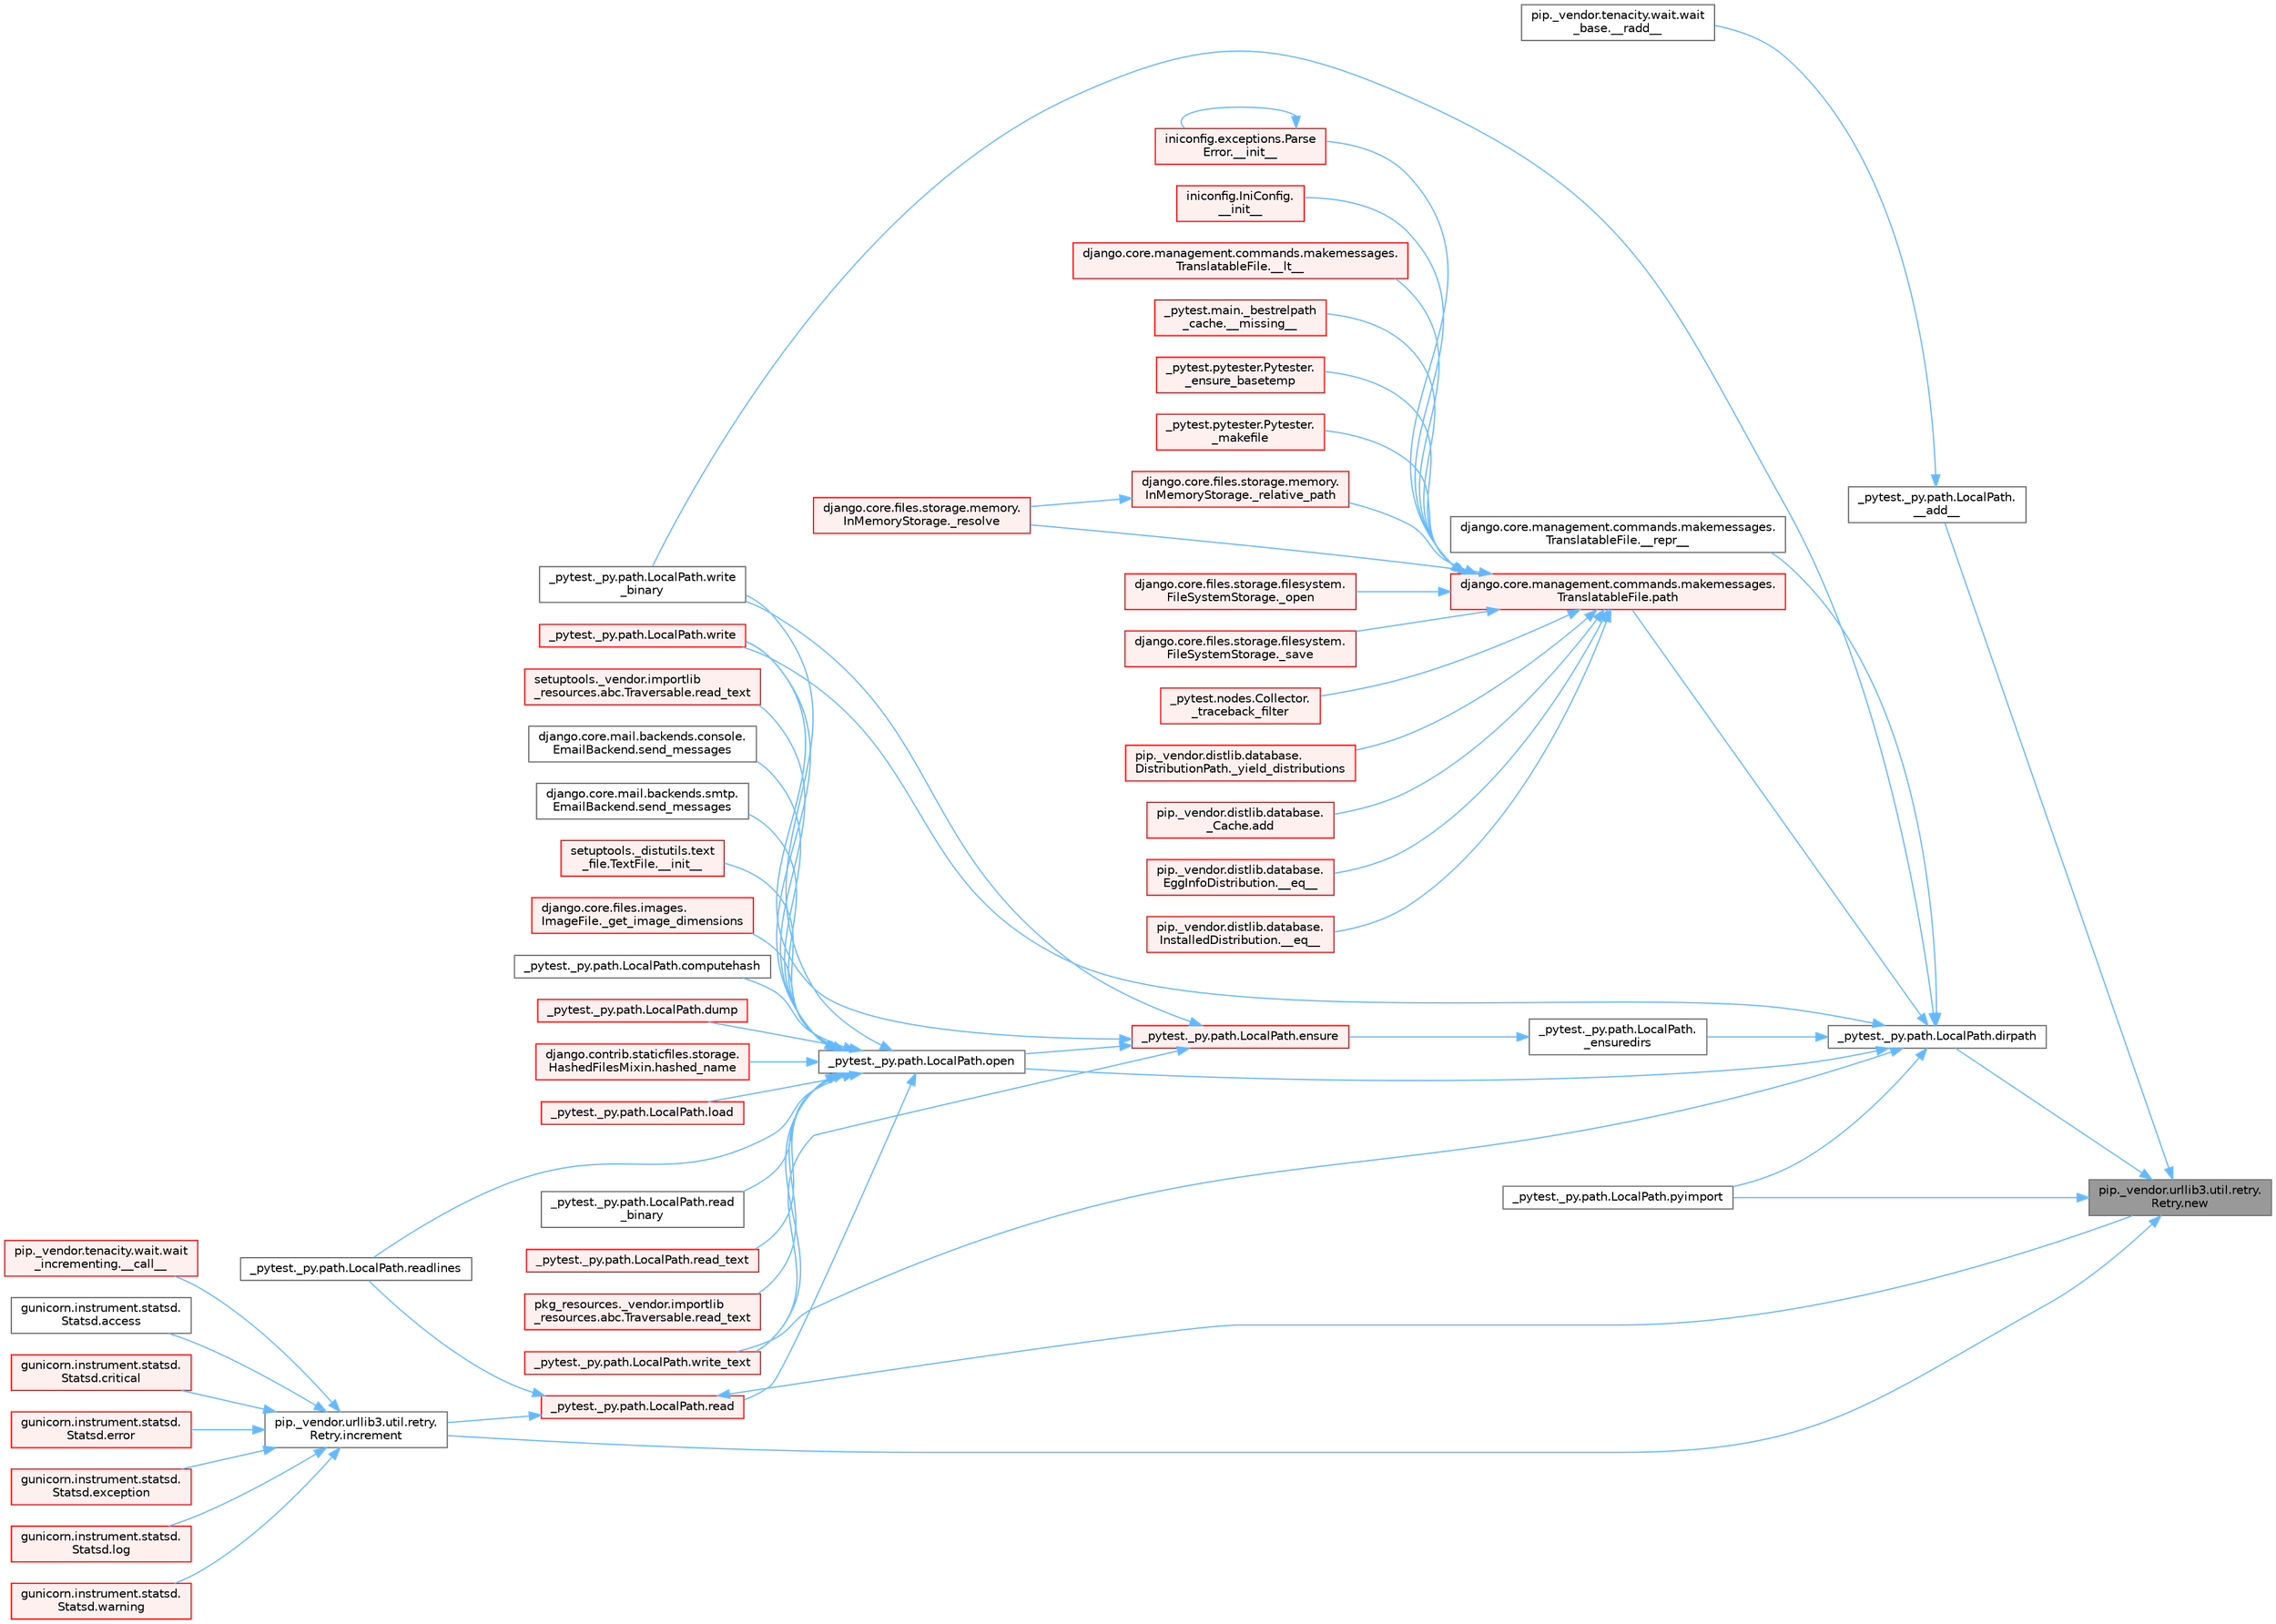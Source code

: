 digraph "pip._vendor.urllib3.util.retry.Retry.new"
{
 // LATEX_PDF_SIZE
  bgcolor="transparent";
  edge [fontname=Helvetica,fontsize=10,labelfontname=Helvetica,labelfontsize=10];
  node [fontname=Helvetica,fontsize=10,shape=box,height=0.2,width=0.4];
  rankdir="RL";
  Node1 [id="Node000001",label="pip._vendor.urllib3.util.retry.\lRetry.new",height=0.2,width=0.4,color="gray40", fillcolor="grey60", style="filled", fontcolor="black",tooltip=" "];
  Node1 -> Node2 [id="edge1_Node000001_Node000002",dir="back",color="steelblue1",style="solid",tooltip=" "];
  Node2 [id="Node000002",label="_pytest._py.path.LocalPath.\l__add__",height=0.2,width=0.4,color="grey40", fillcolor="white", style="filled",URL="$class__pytest_1_1__py_1_1path_1_1_local_path.html#abe95df43f29943a2ec6ccad0c25662da",tooltip=" "];
  Node2 -> Node3 [id="edge2_Node000002_Node000003",dir="back",color="steelblue1",style="solid",tooltip=" "];
  Node3 [id="Node000003",label="pip._vendor.tenacity.wait.wait\l_base.__radd__",height=0.2,width=0.4,color="grey40", fillcolor="white", style="filled",URL="$classpip_1_1__vendor_1_1tenacity_1_1wait_1_1wait__base.html#a7d37ba0d8f7edf3c4242a1a55233e0db",tooltip=" "];
  Node1 -> Node4 [id="edge3_Node000001_Node000004",dir="back",color="steelblue1",style="solid",tooltip=" "];
  Node4 [id="Node000004",label="_pytest._py.path.LocalPath.dirpath",height=0.2,width=0.4,color="grey40", fillcolor="white", style="filled",URL="$class__pytest_1_1__py_1_1path_1_1_local_path.html#aa8766bdaffd39f928eaae6f30b741b05",tooltip=" "];
  Node4 -> Node5 [id="edge4_Node000004_Node000005",dir="back",color="steelblue1",style="solid",tooltip=" "];
  Node5 [id="Node000005",label="django.core.management.commands.makemessages.\lTranslatableFile.__repr__",height=0.2,width=0.4,color="grey40", fillcolor="white", style="filled",URL="$classdjango_1_1core_1_1management_1_1commands_1_1makemessages_1_1_translatable_file.html#aea249274ff138d12c0ecf52f067a3912",tooltip=" "];
  Node4 -> Node6 [id="edge5_Node000004_Node000006",dir="back",color="steelblue1",style="solid",tooltip=" "];
  Node6 [id="Node000006",label="_pytest._py.path.LocalPath.\l_ensuredirs",height=0.2,width=0.4,color="grey40", fillcolor="white", style="filled",URL="$class__pytest_1_1__py_1_1path_1_1_local_path.html#a0fa56f7616aa9008fbda709b5bd46302",tooltip=" "];
  Node6 -> Node7 [id="edge6_Node000006_Node000007",dir="back",color="steelblue1",style="solid",tooltip=" "];
  Node7 [id="Node000007",label="_pytest._py.path.LocalPath.ensure",height=0.2,width=0.4,color="red", fillcolor="#FFF0F0", style="filled",URL="$class__pytest_1_1__py_1_1path_1_1_local_path.html#a7495d45777169316de67c7e19218622d",tooltip=" "];
  Node7 -> Node3176 [id="edge7_Node000007_Node003176",dir="back",color="steelblue1",style="solid",tooltip=" "];
  Node3176 [id="Node003176",label="_pytest._py.path.LocalPath.open",height=0.2,width=0.4,color="grey40", fillcolor="white", style="filled",URL="$class__pytest_1_1__py_1_1path_1_1_local_path.html#ac72dbda993b11dc52a738bfc6267dda0",tooltip=" "];
  Node3176 -> Node75 [id="edge8_Node003176_Node000075",dir="back",color="steelblue1",style="solid",tooltip=" "];
  Node75 [id="Node000075",label="setuptools._distutils.text\l_file.TextFile.__init__",height=0.2,width=0.4,color="red", fillcolor="#FFF0F0", style="filled",URL="$classsetuptools_1_1__distutils_1_1text__file_1_1_text_file.html#aeb26f34e394b4e658295391382cc8813",tooltip=" "];
  Node3176 -> Node107 [id="edge9_Node003176_Node000107",dir="back",color="steelblue1",style="solid",tooltip=" "];
  Node107 [id="Node000107",label="django.core.files.images.\lImageFile._get_image_dimensions",height=0.2,width=0.4,color="red", fillcolor="#FFF0F0", style="filled",URL="$classdjango_1_1core_1_1files_1_1images_1_1_image_file.html#a2832e2235f63c851f4652a4ea59ec924",tooltip=" "];
  Node3176 -> Node908 [id="edge10_Node003176_Node000908",dir="back",color="steelblue1",style="solid",tooltip=" "];
  Node908 [id="Node000908",label="_pytest._py.path.LocalPath.computehash",height=0.2,width=0.4,color="grey40", fillcolor="white", style="filled",URL="$class__pytest_1_1__py_1_1path_1_1_local_path.html#aa82d067bed26e6655d315d858254160b",tooltip=" "];
  Node3176 -> Node909 [id="edge11_Node003176_Node000909",dir="back",color="steelblue1",style="solid",tooltip=" "];
  Node909 [id="Node000909",label="_pytest._py.path.LocalPath.dump",height=0.2,width=0.4,color="red", fillcolor="#FFF0F0", style="filled",URL="$class__pytest_1_1__py_1_1path_1_1_local_path.html#a2f45e7b54f2823ed6746a19107ae68b4",tooltip=" "];
  Node3176 -> Node557 [id="edge12_Node003176_Node000557",dir="back",color="steelblue1",style="solid",tooltip=" "];
  Node557 [id="Node000557",label="django.contrib.staticfiles.storage.\lHashedFilesMixin.hashed_name",height=0.2,width=0.4,color="red", fillcolor="#FFF0F0", style="filled",URL="$classdjango_1_1contrib_1_1staticfiles_1_1storage_1_1_hashed_files_mixin.html#aa30283e5d1a2177cf975b44ae95e45e4",tooltip=" "];
  Node3176 -> Node911 [id="edge13_Node003176_Node000911",dir="back",color="steelblue1",style="solid",tooltip=" "];
  Node911 [id="Node000911",label="_pytest._py.path.LocalPath.load",height=0.2,width=0.4,color="red", fillcolor="#FFF0F0", style="filled",URL="$class__pytest_1_1__py_1_1path_1_1_local_path.html#a284b118886fe9a033c146647826faf72",tooltip=" "];
  Node3176 -> Node912 [id="edge14_Node003176_Node000912",dir="back",color="steelblue1",style="solid",tooltip=" "];
  Node912 [id="Node000912",label="_pytest._py.path.LocalPath.read",height=0.2,width=0.4,color="red", fillcolor="#FFF0F0", style="filled",URL="$class__pytest_1_1__py_1_1path_1_1_local_path.html#a8640b65f715ce8a258379deb78a68fd8",tooltip=" "];
  Node912 -> Node464 [id="edge15_Node000912_Node000464",dir="back",color="steelblue1",style="solid",tooltip=" "];
  Node464 [id="Node000464",label="pip._vendor.urllib3.util.retry.\lRetry.increment",height=0.2,width=0.4,color="grey40", fillcolor="white", style="filled",URL="$classpip_1_1__vendor_1_1urllib3_1_1util_1_1retry_1_1_retry.html#a88dd993ccb2ef4b2bfa9ad0571374b12",tooltip=" "];
  Node464 -> Node465 [id="edge16_Node000464_Node000465",dir="back",color="steelblue1",style="solid",tooltip=" "];
  Node465 [id="Node000465",label="pip._vendor.tenacity.wait.wait\l_incrementing.__call__",height=0.2,width=0.4,color="red", fillcolor="#FFF0F0", style="filled",URL="$classpip_1_1__vendor_1_1tenacity_1_1wait_1_1wait__incrementing.html#af47b0264325b86a85aa5cfd3b59a28cf",tooltip=" "];
  Node464 -> Node466 [id="edge17_Node000464_Node000466",dir="back",color="steelblue1",style="solid",tooltip=" "];
  Node466 [id="Node000466",label="gunicorn.instrument.statsd.\lStatsd.access",height=0.2,width=0.4,color="grey40", fillcolor="white", style="filled",URL="$classgunicorn_1_1instrument_1_1statsd_1_1_statsd.html#a54238bd99ae3e429bb3efdae3a79e8e6",tooltip=" "];
  Node464 -> Node467 [id="edge18_Node000464_Node000467",dir="back",color="steelblue1",style="solid",tooltip=" "];
  Node467 [id="Node000467",label="gunicorn.instrument.statsd.\lStatsd.critical",height=0.2,width=0.4,color="red", fillcolor="#FFF0F0", style="filled",URL="$classgunicorn_1_1instrument_1_1statsd_1_1_statsd.html#a6a14e36bb7c86f86aa200f1ba8234786",tooltip=" "];
  Node464 -> Node469 [id="edge19_Node000464_Node000469",dir="back",color="steelblue1",style="solid",tooltip=" "];
  Node469 [id="Node000469",label="gunicorn.instrument.statsd.\lStatsd.error",height=0.2,width=0.4,color="red", fillcolor="#FFF0F0", style="filled",URL="$classgunicorn_1_1instrument_1_1statsd_1_1_statsd.html#a00ca379c910e5842719e48e617504c12",tooltip=" "];
  Node464 -> Node2902 [id="edge20_Node000464_Node002902",dir="back",color="steelblue1",style="solid",tooltip=" "];
  Node2902 [id="Node002902",label="gunicorn.instrument.statsd.\lStatsd.exception",height=0.2,width=0.4,color="red", fillcolor="#FFF0F0", style="filled",URL="$classgunicorn_1_1instrument_1_1statsd_1_1_statsd.html#adb608a3f95da3d6e3a9c000265fd866b",tooltip=" "];
  Node464 -> Node2906 [id="edge21_Node000464_Node002906",dir="back",color="steelblue1",style="solid",tooltip=" "];
  Node2906 [id="Node002906",label="gunicorn.instrument.statsd.\lStatsd.log",height=0.2,width=0.4,color="red", fillcolor="#FFF0F0", style="filled",URL="$classgunicorn_1_1instrument_1_1statsd_1_1_statsd.html#ab99145cf0b7c66dbcebcbdcbd44b4953",tooltip=" "];
  Node464 -> Node2946 [id="edge22_Node000464_Node002946",dir="back",color="steelblue1",style="solid",tooltip=" "];
  Node2946 [id="Node002946",label="gunicorn.instrument.statsd.\lStatsd.warning",height=0.2,width=0.4,color="red", fillcolor="#FFF0F0", style="filled",URL="$classgunicorn_1_1instrument_1_1statsd_1_1_statsd.html#a4b25361c9be113a5555acee1dd23fc61",tooltip=" "];
  Node912 -> Node1 [id="edge23_Node000912_Node000001",dir="back",color="steelblue1",style="solid",tooltip=" "];
  Node912 -> Node884 [id="edge24_Node000912_Node000884",dir="back",color="steelblue1",style="solid",tooltip=" "];
  Node884 [id="Node000884",label="_pytest._py.path.LocalPath.readlines",height=0.2,width=0.4,color="grey40", fillcolor="white", style="filled",URL="$class__pytest_1_1__py_1_1path_1_1_local_path.html#ab4ae86092b85919c6d43e793d049c3b3",tooltip=" "];
  Node3176 -> Node913 [id="edge25_Node003176_Node000913",dir="back",color="steelblue1",style="solid",tooltip=" "];
  Node913 [id="Node000913",label="_pytest._py.path.LocalPath.read\l_binary",height=0.2,width=0.4,color="grey40", fillcolor="white", style="filled",URL="$class__pytest_1_1__py_1_1path_1_1_local_path.html#adc47986c47c70f2b5889b85af157cd59",tooltip=" "];
  Node3176 -> Node914 [id="edge26_Node003176_Node000914",dir="back",color="steelblue1",style="solid",tooltip=" "];
  Node914 [id="Node000914",label="_pytest._py.path.LocalPath.read_text",height=0.2,width=0.4,color="red", fillcolor="#FFF0F0", style="filled",URL="$class__pytest_1_1__py_1_1path_1_1_local_path.html#aea3efa14b998c32e27f6604263858398",tooltip=" "];
  Node3176 -> Node1089 [id="edge27_Node003176_Node001089",dir="back",color="steelblue1",style="solid",tooltip=" "];
  Node1089 [id="Node001089",label="pkg_resources._vendor.importlib\l_resources.abc.Traversable.read_text",height=0.2,width=0.4,color="red", fillcolor="#FFF0F0", style="filled",URL="$classpkg__resources_1_1__vendor_1_1importlib__resources_1_1abc_1_1_traversable.html#a2fa0982edeea4b5f1a38953c1d81f10b",tooltip=" "];
  Node3176 -> Node1515 [id="edge28_Node003176_Node001515",dir="back",color="steelblue1",style="solid",tooltip=" "];
  Node1515 [id="Node001515",label="setuptools._vendor.importlib\l_resources.abc.Traversable.read_text",height=0.2,width=0.4,color="red", fillcolor="#FFF0F0", style="filled",URL="$classsetuptools_1_1__vendor_1_1importlib__resources_1_1abc_1_1_traversable.html#aee408e70fdcc58915b97b67f3dd981a3",tooltip=" "];
  Node3176 -> Node884 [id="edge29_Node003176_Node000884",dir="back",color="steelblue1",style="solid",tooltip=" "];
  Node3176 -> Node1372 [id="edge30_Node003176_Node001372",dir="back",color="steelblue1",style="solid",tooltip=" "];
  Node1372 [id="Node001372",label="django.core.mail.backends.console.\lEmailBackend.send_messages",height=0.2,width=0.4,color="grey40", fillcolor="white", style="filled",URL="$classdjango_1_1core_1_1mail_1_1backends_1_1console_1_1_email_backend.html#ae3c7f922df87a228638e98cbb97a3deb",tooltip=" "];
  Node3176 -> Node1373 [id="edge31_Node003176_Node001373",dir="back",color="steelblue1",style="solid",tooltip=" "];
  Node1373 [id="Node001373",label="django.core.mail.backends.smtp.\lEmailBackend.send_messages",height=0.2,width=0.4,color="grey40", fillcolor="white", style="filled",URL="$classdjango_1_1core_1_1mail_1_1backends_1_1smtp_1_1_email_backend.html#a0d829964e867581b24047266e5c3dca6",tooltip=" "];
  Node3176 -> Node1516 [id="edge32_Node003176_Node001516",dir="back",color="steelblue1",style="solid",tooltip=" "];
  Node1516 [id="Node001516",label="_pytest._py.path.LocalPath.write",height=0.2,width=0.4,color="red", fillcolor="#FFF0F0", style="filled",URL="$class__pytest_1_1__py_1_1path_1_1_local_path.html#a8f782fcf3e7b991a42259724f3d25de2",tooltip=" "];
  Node3176 -> Node1517 [id="edge33_Node003176_Node001517",dir="back",color="steelblue1",style="solid",tooltip=" "];
  Node1517 [id="Node001517",label="_pytest._py.path.LocalPath.write\l_binary",height=0.2,width=0.4,color="grey40", fillcolor="white", style="filled",URL="$class__pytest_1_1__py_1_1path_1_1_local_path.html#a7534a4f27649c991dcbf86175776d5d9",tooltip=" "];
  Node3176 -> Node1518 [id="edge34_Node003176_Node001518",dir="back",color="steelblue1",style="solid",tooltip=" "];
  Node1518 [id="Node001518",label="_pytest._py.path.LocalPath.write_text",height=0.2,width=0.4,color="red", fillcolor="#FFF0F0", style="filled",URL="$class__pytest_1_1__py_1_1path_1_1_local_path.html#aa5dd623ba884ffb1a61b8a65bfb38d1f",tooltip=" "];
  Node7 -> Node1516 [id="edge35_Node000007_Node001516",dir="back",color="steelblue1",style="solid",tooltip=" "];
  Node7 -> Node1517 [id="edge36_Node000007_Node001517",dir="back",color="steelblue1",style="solid",tooltip=" "];
  Node7 -> Node1518 [id="edge37_Node000007_Node001518",dir="back",color="steelblue1",style="solid",tooltip=" "];
  Node4 -> Node3176 [id="edge38_Node000004_Node003176",dir="back",color="steelblue1",style="solid",tooltip=" "];
  Node4 -> Node3177 [id="edge39_Node000004_Node003177",dir="back",color="steelblue1",style="solid",tooltip=" "];
  Node3177 [id="Node003177",label="django.core.management.commands.makemessages.\lTranslatableFile.path",height=0.2,width=0.4,color="red", fillcolor="#FFF0F0", style="filled",URL="$classdjango_1_1core_1_1management_1_1commands_1_1makemessages_1_1_translatable_file.html#ad851d5e6b8a65f5915ccfd4a30fb8026",tooltip=" "];
  Node3177 -> Node2047 [id="edge40_Node003177_Node002047",dir="back",color="steelblue1",style="solid",tooltip=" "];
  Node2047 [id="Node002047",label="pip._vendor.distlib.database.\lEggInfoDistribution.__eq__",height=0.2,width=0.4,color="red", fillcolor="#FFF0F0", style="filled",URL="$classpip_1_1__vendor_1_1distlib_1_1database_1_1_egg_info_distribution.html#ab083ac09aa8cf26eb5305f1359efe85b",tooltip=" "];
  Node3177 -> Node2048 [id="edge41_Node003177_Node002048",dir="back",color="steelblue1",style="solid",tooltip=" "];
  Node2048 [id="Node002048",label="pip._vendor.distlib.database.\lInstalledDistribution.__eq__",height=0.2,width=0.4,color="red", fillcolor="#FFF0F0", style="filled",URL="$classpip_1_1__vendor_1_1distlib_1_1database_1_1_installed_distribution.html#a391e6744a97d9fcc66ca038eb012c71d",tooltip=" "];
  Node3177 -> Node2049 [id="edge42_Node003177_Node002049",dir="back",color="steelblue1",style="solid",tooltip=" "];
  Node2049 [id="Node002049",label="iniconfig.exceptions.Parse\lError.__init__",height=0.2,width=0.4,color="red", fillcolor="#FFF0F0", style="filled",URL="$classiniconfig_1_1exceptions_1_1_parse_error.html#a2e7c0f14bebe4a18a5e76a6f2804874f",tooltip=" "];
  Node2049 -> Node2049 [id="edge43_Node002049_Node002049",dir="back",color="steelblue1",style="solid",tooltip=" "];
  Node3177 -> Node2050 [id="edge44_Node003177_Node002050",dir="back",color="steelblue1",style="solid",tooltip=" "];
  Node2050 [id="Node002050",label="iniconfig.IniConfig.\l__init__",height=0.2,width=0.4,color="red", fillcolor="#FFF0F0", style="filled",URL="$classiniconfig_1_1_ini_config.html#acedfdc6806378289ae0ba417db5d88a2",tooltip=" "];
  Node3177 -> Node2051 [id="edge45_Node003177_Node002051",dir="back",color="steelblue1",style="solid",tooltip=" "];
  Node2051 [id="Node002051",label="django.core.management.commands.makemessages.\lTranslatableFile.__lt__",height=0.2,width=0.4,color="red", fillcolor="#FFF0F0", style="filled",URL="$classdjango_1_1core_1_1management_1_1commands_1_1makemessages_1_1_translatable_file.html#a08e864271bf61ff017919a98cc250c40",tooltip=" "];
  Node3177 -> Node2052 [id="edge46_Node003177_Node002052",dir="back",color="steelblue1",style="solid",tooltip=" "];
  Node2052 [id="Node002052",label="_pytest.main._bestrelpath\l_cache.__missing__",height=0.2,width=0.4,color="red", fillcolor="#FFF0F0", style="filled",URL="$class__pytest_1_1main_1_1__bestrelpath__cache.html#ad20a80028e2b7c9be3360704d8455b5c",tooltip=" "];
  Node3177 -> Node2054 [id="edge47_Node003177_Node002054",dir="back",color="steelblue1",style="solid",tooltip=" "];
  Node2054 [id="Node002054",label="_pytest.pytester.Pytester.\l_ensure_basetemp",height=0.2,width=0.4,color="red", fillcolor="#FFF0F0", style="filled",URL="$class__pytest_1_1pytester_1_1_pytester.html#a0351682a9bda53abcddfe725386e43be",tooltip=" "];
  Node3177 -> Node2058 [id="edge48_Node003177_Node002058",dir="back",color="steelblue1",style="solid",tooltip=" "];
  Node2058 [id="Node002058",label="_pytest.pytester.Pytester.\l_makefile",height=0.2,width=0.4,color="red", fillcolor="#FFF0F0", style="filled",URL="$class__pytest_1_1pytester_1_1_pytester.html#a7a55c8d58e26455aa4fa8bc9c5d692c6",tooltip=" "];
  Node3177 -> Node2071 [id="edge49_Node003177_Node002071",dir="back",color="steelblue1",style="solid",tooltip=" "];
  Node2071 [id="Node002071",label="django.core.files.storage.filesystem.\lFileSystemStorage._open",height=0.2,width=0.4,color="red", fillcolor="#FFF0F0", style="filled",URL="$classdjango_1_1core_1_1files_1_1storage_1_1filesystem_1_1_file_system_storage.html#ae445f45c773bb251ff7fe2250623a527",tooltip=" "];
  Node3177 -> Node2072 [id="edge50_Node003177_Node002072",dir="back",color="steelblue1",style="solid",tooltip=" "];
  Node2072 [id="Node002072",label="django.core.files.storage.memory.\lInMemoryStorage._relative_path",height=0.2,width=0.4,color="red", fillcolor="#FFF0F0", style="filled",URL="$classdjango_1_1core_1_1files_1_1storage_1_1memory_1_1_in_memory_storage.html#ac55022122cbce7480d2544d78cb961a8",tooltip=" "];
  Node2072 -> Node2073 [id="edge51_Node002072_Node002073",dir="back",color="steelblue1",style="solid",tooltip=" "];
  Node2073 [id="Node002073",label="django.core.files.storage.memory.\lInMemoryStorage._resolve",height=0.2,width=0.4,color="red", fillcolor="#FFF0F0", style="filled",URL="$classdjango_1_1core_1_1files_1_1storage_1_1memory_1_1_in_memory_storage.html#a2bef8461f4f35675479c14e705ed4055",tooltip=" "];
  Node3177 -> Node2073 [id="edge52_Node003177_Node002073",dir="back",color="steelblue1",style="solid",tooltip=" "];
  Node3177 -> Node2074 [id="edge53_Node003177_Node002074",dir="back",color="steelblue1",style="solid",tooltip=" "];
  Node2074 [id="Node002074",label="django.core.files.storage.filesystem.\lFileSystemStorage._save",height=0.2,width=0.4,color="red", fillcolor="#FFF0F0", style="filled",URL="$classdjango_1_1core_1_1files_1_1storage_1_1filesystem_1_1_file_system_storage.html#adbe53c076907f538c9edd1ec24814172",tooltip=" "];
  Node3177 -> Node2075 [id="edge54_Node003177_Node002075",dir="back",color="steelblue1",style="solid",tooltip=" "];
  Node2075 [id="Node002075",label="_pytest.nodes.Collector.\l_traceback_filter",height=0.2,width=0.4,color="red", fillcolor="#FFF0F0", style="filled",URL="$class__pytest_1_1nodes_1_1_collector.html#ad51ffd1da24374414a47c458e2cf0ab2",tooltip=" "];
  Node3177 -> Node2078 [id="edge55_Node003177_Node002078",dir="back",color="steelblue1",style="solid",tooltip=" "];
  Node2078 [id="Node002078",label="pip._vendor.distlib.database.\lDistributionPath._yield_distributions",height=0.2,width=0.4,color="red", fillcolor="#FFF0F0", style="filled",URL="$classpip_1_1__vendor_1_1distlib_1_1database_1_1_distribution_path.html#a494115a6f67233269e152b17f28e499f",tooltip=" "];
  Node3177 -> Node1148 [id="edge56_Node003177_Node001148",dir="back",color="steelblue1",style="solid",tooltip=" "];
  Node1148 [id="Node001148",label="pip._vendor.distlib.database.\l_Cache.add",height=0.2,width=0.4,color="red", fillcolor="#FFF0F0", style="filled",URL="$classpip_1_1__vendor_1_1distlib_1_1database_1_1___cache.html#a9d96a00152b11f1163cd2cdf6626ae08",tooltip=" "];
  Node4 -> Node1027 [id="edge57_Node000004_Node001027",dir="back",color="steelblue1",style="solid",tooltip=" "];
  Node1027 [id="Node001027",label="_pytest._py.path.LocalPath.pyimport",height=0.2,width=0.4,color="grey40", fillcolor="white", style="filled",URL="$class__pytest_1_1__py_1_1path_1_1_local_path.html#aaf2fbd0a1a8554d138b60c28ca682b75",tooltip=" "];
  Node4 -> Node1516 [id="edge58_Node000004_Node001516",dir="back",color="steelblue1",style="solid",tooltip=" "];
  Node4 -> Node1517 [id="edge59_Node000004_Node001517",dir="back",color="steelblue1",style="solid",tooltip=" "];
  Node4 -> Node1518 [id="edge60_Node000004_Node001518",dir="back",color="steelblue1",style="solid",tooltip=" "];
  Node1 -> Node464 [id="edge61_Node000001_Node000464",dir="back",color="steelblue1",style="solid",tooltip=" "];
  Node1 -> Node1027 [id="edge62_Node000001_Node001027",dir="back",color="steelblue1",style="solid",tooltip=" "];
}
